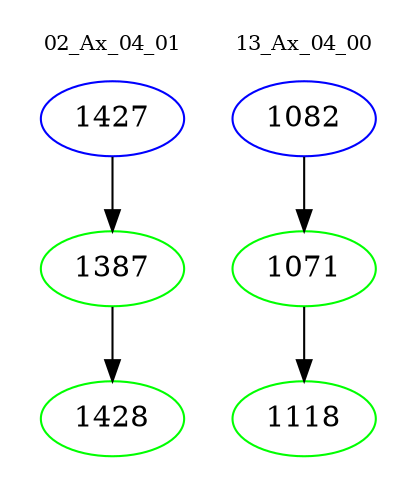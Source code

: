 digraph{
subgraph cluster_0 {
color = white
label = "02_Ax_04_01";
fontsize=10;
T0_1427 [label="1427", color="blue"]
T0_1427 -> T0_1387 [color="black"]
T0_1387 [label="1387", color="green"]
T0_1387 -> T0_1428 [color="black"]
T0_1428 [label="1428", color="green"]
}
subgraph cluster_1 {
color = white
label = "13_Ax_04_00";
fontsize=10;
T1_1082 [label="1082", color="blue"]
T1_1082 -> T1_1071 [color="black"]
T1_1071 [label="1071", color="green"]
T1_1071 -> T1_1118 [color="black"]
T1_1118 [label="1118", color="green"]
}
}
